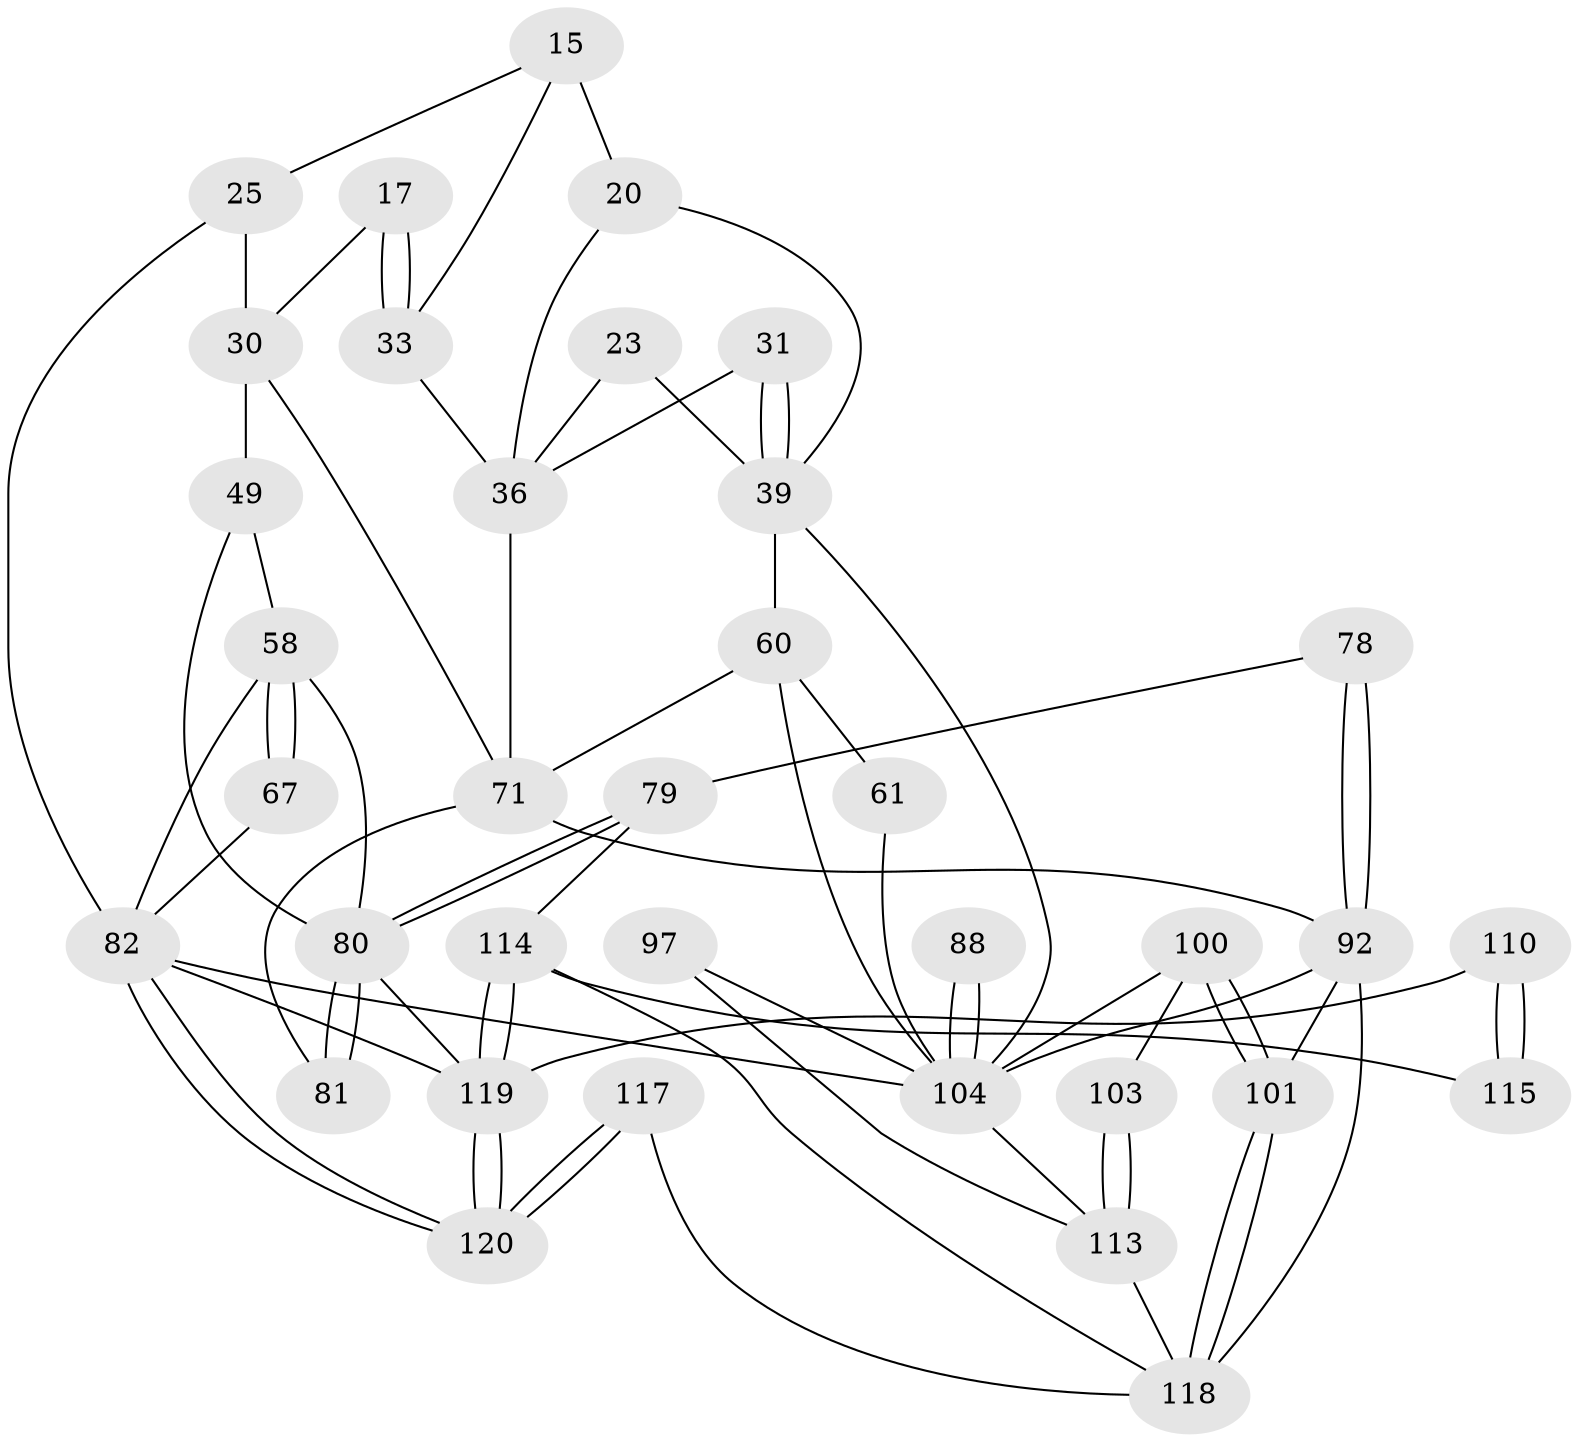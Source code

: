 // original degree distribution, {3: 0.016666666666666666, 6: 0.18333333333333332, 4: 0.2, 5: 0.6}
// Generated by graph-tools (version 1.1) at 2025/06/03/04/25 22:06:58]
// undirected, 36 vertices, 76 edges
graph export_dot {
graph [start="1"]
  node [color=gray90,style=filled];
  15 [pos="+0.5285504587085924+0",super="+6+7"];
  17 [pos="+0.41230322427630534+0.193743082733224"];
  20 [pos="+0.554739860661474+0.01888263610718028",super="+10"];
  23 [pos="+0.6954612640795514+0.1634316378208575"];
  25 [pos="+0.1343890421484335+0.1140477722964889",super="+19+5"];
  30 [pos="+0.26189876017964087+0.29895841311805477",super="+26+29"];
  31 [pos="+0.6545965947037229+0.28132105809709357"];
  33 [pos="+0.4713237207238946+0.2862945290381405",super="+22+16"];
  36 [pos="+0.5656993588368662+0.37282035798018043",super="+32+24+34"];
  39 [pos="+0.763420654923031+0.3210122145987859",super="+13+14"];
  49 [pos="+0.1942376114681578+0.34861276864485535",super="+38+37"];
  58 [pos="+0.14985185351074076+0.5135199035159888",super="+51"];
  60 [pos="+0.8703910830148786+0.5972088088348038",super="+44+45+56"];
  61 [pos="+0.8030715730923528+0.5767325774558089",super="+55"];
  67 [pos="+0+0.7031690537294505"];
  71 [pos="+0.5497520217757185+0.5328882749869985",super="+54+59"];
  78 [pos="+0.42183814311861145+0.7213464381795417"];
  79 [pos="+0.40439148437192035+0.7186016236643058"];
  80 [pos="+0.36948100718541343+0.6789537389171991",super="+73+66+52+65"];
  81 [pos="+0.3648786779165612+0.6405482666048724",super="+72+64"];
  82 [pos="+0+1",super="+4+77"];
  88 [pos="+1+0.8109591129927843"];
  92 [pos="+0.5112325011915944+0.7742217062149546",super="+69+70+68"];
  97 [pos="+0.889032084571866+0.7783503742040212"];
  100 [pos="+0.7354019494442867+0.8656930731771547",super="+90"];
  101 [pos="+0.7121684374664686+0.8713452459568651",super="+93+91"];
  103 [pos="+0.7665971001055772+0.8753173422960676"];
  104 [pos="+0.9173951218849699+0.8771819746371674",super="+96+87"];
  110 [pos="+0.1729239346826323+0.9866233529576895",super="+109+108"];
  113 [pos="+0.974123541657046+1",super="+105+102+112"];
  114 [pos="+0.3241946270600917+0.9547766685796223",super="+107"];
  115 [pos="+0.21888933449512044+0.9246139292597146"];
  117 [pos="+0.4921289125356282+1"];
  118 [pos="+0.6360144529971149+1",super="+116"];
  119 [pos="+0.14661638675097197+1",super="+111+76+75+99"];
  120 [pos="+0.07519038307786001+1"];
  15 -- 20 [weight=2];
  15 -- 33;
  15 -- 25;
  17 -- 33 [weight=2];
  17 -- 33;
  17 -- 30;
  20 -- 36;
  20 -- 39;
  23 -- 36;
  23 -- 39 [weight=2];
  25 -- 82 [weight=2];
  25 -- 30 [weight=2];
  30 -- 49 [weight=2];
  30 -- 71;
  31 -- 39 [weight=2];
  31 -- 39;
  31 -- 36;
  33 -- 36 [weight=2];
  36 -- 71 [weight=2];
  39 -- 60;
  39 -- 104 [weight=2];
  49 -- 58 [weight=2];
  49 -- 80 [weight=2];
  58 -- 67 [weight=2];
  58 -- 67;
  58 -- 82;
  58 -- 80;
  60 -- 61 [weight=3];
  60 -- 71 [weight=2];
  60 -- 104 [weight=2];
  61 -- 104;
  67 -- 82;
  71 -- 92 [weight=2];
  71 -- 81 [weight=2];
  78 -- 79;
  78 -- 92 [weight=2];
  78 -- 92;
  79 -- 80;
  79 -- 80;
  79 -- 114;
  80 -- 81 [weight=4];
  80 -- 81;
  80 -- 119;
  82 -- 120;
  82 -- 120;
  82 -- 104 [weight=2];
  82 -- 119;
  88 -- 104 [weight=3];
  88 -- 104;
  92 -- 118;
  92 -- 101;
  92 -- 104;
  97 -- 113;
  97 -- 104 [weight=2];
  100 -- 101 [weight=2];
  100 -- 101;
  100 -- 103;
  100 -- 104;
  101 -- 118 [weight=2];
  101 -- 118;
  103 -- 113 [weight=2];
  103 -- 113;
  104 -- 113 [weight=2];
  110 -- 115 [weight=2];
  110 -- 115;
  110 -- 119 [weight=3];
  113 -- 118;
  114 -- 115;
  114 -- 119 [weight=2];
  114 -- 119;
  114 -- 118;
  117 -- 120;
  117 -- 120;
  117 -- 118 [weight=2];
  119 -- 120;
  119 -- 120;
}

